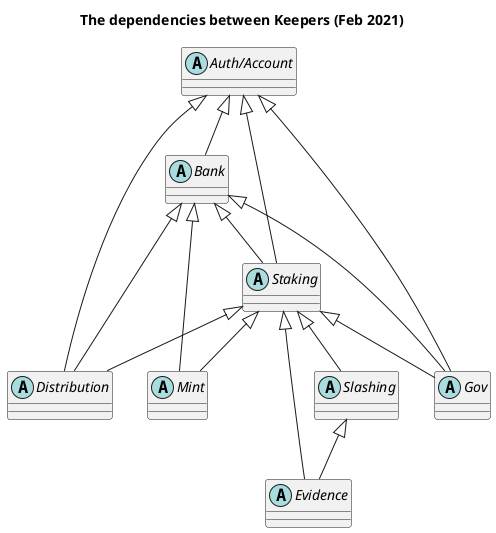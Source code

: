 @startuml
'https://plantuml.com/class-diagram

title: The dependencies between Keepers (Feb 2021)

abstract class Staking
abstract class Distribution
abstract class Slashing
abstract class Evidence
abstract class Bank
abstract class "Auth/Account" as Auth
abstract class Gov
abstract class Mint

Staking <|-- Mint
Bank <|-- Mint

Staking <|-- Gov
Bank <|-- Gov
Auth <|-- Gov

Auth <|-- Bank

Bank <|-- Distribution
Auth <|-- Distribution
Staking <|-- Distribution

Staking <|-- Evidence
Slashing <|-- Evidence

Staking <|-- Slashing

Auth <|-- Staking
Bank <|-- Staking

@enduml
